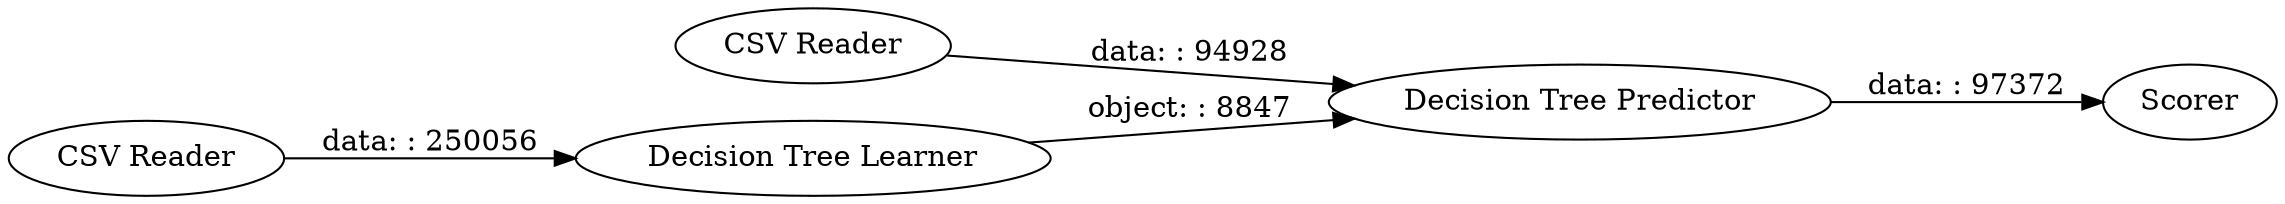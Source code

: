 digraph {
	"-5243114747761500857_2" [label="CSV Reader"]
	"-5243114747761500857_5" [label=Scorer]
	"-5243114747761500857_4" [label="Decision Tree Predictor"]
	"-5243114747761500857_3" [label="Decision Tree Learner"]
	"-5243114747761500857_1" [label="CSV Reader"]
	"-5243114747761500857_4" -> "-5243114747761500857_5" [label="data: : 97372"]
	"-5243114747761500857_1" -> "-5243114747761500857_3" [label="data: : 250056"]
	"-5243114747761500857_3" -> "-5243114747761500857_4" [label="object: : 8847"]
	"-5243114747761500857_2" -> "-5243114747761500857_4" [label="data: : 94928"]
	rankdir=LR
}
